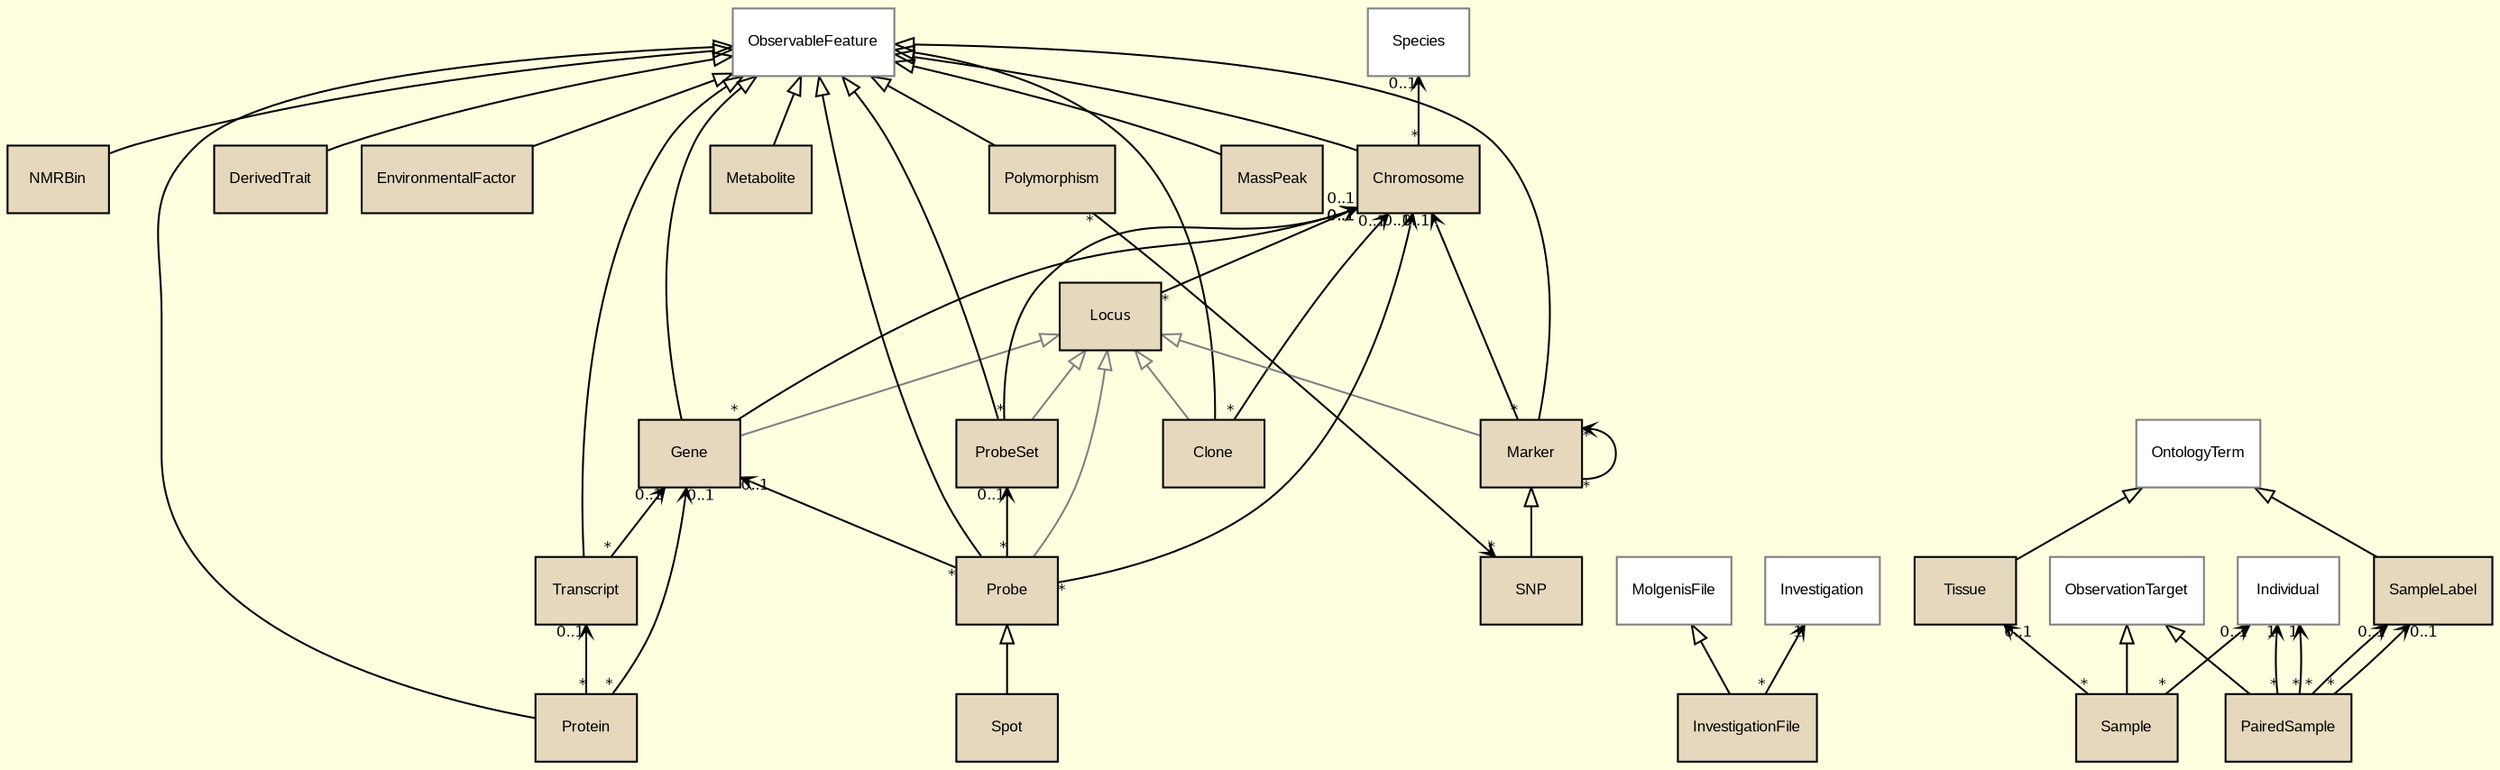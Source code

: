 digraph G {
		compound = true
		fontname = "Bitstream Vera Sans"
		fontsize = 8
		pagedir="TB"
		rankdir="BT"
		bgcolor = "lightyellow"  
		labelfloat = "true"
		mode = "hier"
		overlap = "false"
		splines = "true"
		layers = "1:2"
		clusterrank = "local"
		outputorder="edgesfirst"
		orientation = "portrait"

        node [
			fontname = "Arial"
            fontsize = 8
            shape = "record"
            color = "#808080"
            style="filled"
            fillcolor = "white"
            layer = "2"
            colorscheme = pastel19
        ]

        edge [
                fontname = "Bitstream Vera Sans"
                fontsize = 8
                layer = "1"
        ]

/* entities outside modules*/
               "Locus" [
                	    style = "filled"
                	    fillcolor =  "white"
			        	fontname = "Arial-Italic"
			        	fontcolor = "dimgrey"
			        	color = "dimgrey"
                
                        label = "{Locus}"
                ]

               "Chromosome" [
                	    style = "filled"
                	    fillcolor =  "white"
			        	fontname = "Arial"
			        	fontcolor = "black"
			        	color = "black"
                
                        label = "{Chromosome}"
                ]

               "NMRBin" [
                	    style = "filled"
                	    fillcolor =  "white"
			        	fontname = "Arial"
			        	fontcolor = "black"
			        	color = "black"
                
                        label = "{NMRBin}"
                ]

               "Clone" [
                	    style = "filled"
                	    fillcolor =  "white"
			        	fontname = "Arial"
			        	fontcolor = "black"
			        	color = "black"
                
                        label = "{Clone}"
                ]

               "DerivedTrait" [
                	    style = "filled"
                	    fillcolor =  "white"
			        	fontname = "Arial"
			        	fontcolor = "black"
			        	color = "black"
                
                        label = "{DerivedTrait}"
                ]

               "EnvironmentalFactor" [
                	    style = "filled"
                	    fillcolor =  "white"
			        	fontname = "Arial"
			        	fontcolor = "black"
			        	color = "black"
                
                        label = "{EnvironmentalFactor}"
                ]

               "Gene" [
                	    style = "filled"
                	    fillcolor =  "white"
			        	fontname = "Arial"
			        	fontcolor = "black"
			        	color = "black"
                
                        label = "{Gene}"
                ]

               "Transcript" [
                	    style = "filled"
                	    fillcolor =  "white"
			        	fontname = "Arial"
			        	fontcolor = "black"
			        	color = "black"
                
                        label = "{Transcript}"
                ]

               "Protein" [
                	    style = "filled"
                	    fillcolor =  "white"
			        	fontname = "Arial"
			        	fontcolor = "black"
			        	color = "black"
                
                        label = "{Protein}"
                ]

               "Metabolite" [
                	    style = "filled"
                	    fillcolor =  "white"
			        	fontname = "Arial"
			        	fontcolor = "black"
			        	color = "black"
                
                        label = "{Metabolite}"
                ]

               "Marker" [
                	    style = "filled"
                	    fillcolor =  "white"
			        	fontname = "Arial"
			        	fontcolor = "black"
			        	color = "black"
                
                        label = "{Marker}"
                ]

               "SNP" [
                	    style = "filled"
                	    fillcolor =  "white"
			        	fontname = "Arial"
			        	fontcolor = "black"
			        	color = "black"
                
                        label = "{SNP}"
                ]

               "Polymorphism" [
                	    style = "filled"
                	    fillcolor =  "white"
			        	fontname = "Arial"
			        	fontcolor = "black"
			        	color = "black"
                
                        label = "{Polymorphism}"
                ]

               "Probe" [
                	    style = "filled"
                	    fillcolor =  "white"
			        	fontname = "Arial"
			        	fontcolor = "black"
			        	color = "black"
                
                        label = "{Probe}"
                ]

               "Spot" [
                	    style = "filled"
                	    fillcolor =  "white"
			        	fontname = "Arial"
			        	fontcolor = "black"
			        	color = "black"
                
                        label = "{Spot}"
                ]

               "ProbeSet" [
                	    style = "filled"
                	    fillcolor =  "white"
			        	fontname = "Arial"
			        	fontcolor = "black"
			        	color = "black"
                
                        label = "{ProbeSet}"
                ]

               "MassPeak" [
                	    style = "filled"
                	    fillcolor =  "white"
			        	fontname = "Arial"
			        	fontcolor = "black"
			        	color = "black"
                
                        label = "{MassPeak}"
                ]

               "InvestigationFile" [
                	    style = "filled"
                	    fillcolor =  "white"
			        	fontname = "Arial"
			        	fontcolor = "black"
			        	color = "black"
                
                        label = "{InvestigationFile}"
                ]

               "Tissue" [
                	    style = "filled"
                	    fillcolor =  "white"
			        	fontname = "Arial"
			        	fontcolor = "black"
			        	color = "black"
                
                        label = "{Tissue}"
                ]

               "SampleLabel" [
                	    style = "filled"
                	    fillcolor =  "white"
			        	fontname = "Arial"
			        	fontcolor = "black"
			        	color = "black"
                
                        label = "{SampleLabel}"
                ]

               "Sample" [
                	    style = "filled"
                	    fillcolor =  "white"
			        	fontname = "Arial"
			        	fontcolor = "black"
			        	color = "black"
                
                        label = "{Sample}"
                ]

               "PairedSample" [
                	    style = "filled"
                	    fillcolor =  "white"
			        	fontname = "Arial"
			        	fontcolor = "black"
			        	color = "black"
                
                        label = "{PairedSample}"
                ]

/*entities inside modules*/
/*        subgraph cluster_0 {
        		rankdir = "TB"
        		pagedir = "TB"
                label = "org.molgenis.auth"
                labelloc = bottom
                colorscheme = pastel19
                fillcolor = 1
                style="filled"*/

/*        }  */
/*        subgraph cluster_1 {
        		rankdir = "TB"
        		pagedir = "TB"
                label = "org.molgenis.core"
                labelloc = bottom
                colorscheme = pastel19
                fillcolor = 2
                style="filled"*/

/*        }  */
/*        subgraph cluster_2 {
        		rankdir = "TB"
        		pagedir = "TB"
                label = "org.molgenis.data"
                labelloc = bottom
                colorscheme = pastel19
                fillcolor = 3
                style="filled"*/

/*        }  */
/*        subgraph cluster_3 {
        		rankdir = "TB"
        		pagedir = "TB"
                label = "org.molgenis.organization"
                labelloc = bottom
                colorscheme = pastel19
                fillcolor = 4
                style="filled"*/

/*        }  */
/*        subgraph cluster_4 {
        		rankdir = "TB"
        		pagedir = "TB"
                label = "org.molgenis.pheno"
                labelloc = bottom
                colorscheme = pastel19
                fillcolor = 5
                style="filled"*/

/*        }  */
/*        subgraph cluster_5 {
        		rankdir = "TB"
        		pagedir = "TB"
                label = "org.molgenis.protocol"
                labelloc = bottom
                colorscheme = pastel19
                fillcolor = 6
                style="filled"*/

/*        }  */
/*        subgraph cluster_6 {
        		rankdir = "TB"
        		pagedir = "TB"
                label = "org.molgenis.xgap"
                labelloc = bottom
                colorscheme = pastel19
                fillcolor = 7
                style="filled"*/

                "Locus" [
                	    style = "filled"
                	    fillcolor =  "7"
			        	fontname = "Arial-Italic"
			        	fontcolor = "dimgrey"
			        	color = "dimgrey"
                
                        label = "{Locus}"
                ]
                "Chromosome" [
                	    style = "filled"
                	    fillcolor =  "7"
			        	fontname = "Arial"
			        	fontcolor = "black"
			        	color = "black"
                
                        label = "{Chromosome}"
                ]
                "NMRBin" [
                	    style = "filled"
                	    fillcolor =  "7"
			        	fontname = "Arial"
			        	fontcolor = "black"
			        	color = "black"
                
                        label = "{NMRBin}"
                ]
                "Clone" [
                	    style = "filled"
                	    fillcolor =  "7"
			        	fontname = "Arial"
			        	fontcolor = "black"
			        	color = "black"
                
                        label = "{Clone}"
                ]
                "DerivedTrait" [
                	    style = "filled"
                	    fillcolor =  "7"
			        	fontname = "Arial"
			        	fontcolor = "black"
			        	color = "black"
                
                        label = "{DerivedTrait}"
                ]
                "EnvironmentalFactor" [
                	    style = "filled"
                	    fillcolor =  "7"
			        	fontname = "Arial"
			        	fontcolor = "black"
			        	color = "black"
                
                        label = "{EnvironmentalFactor}"
                ]
                "Gene" [
                	    style = "filled"
                	    fillcolor =  "7"
			        	fontname = "Arial"
			        	fontcolor = "black"
			        	color = "black"
                
                        label = "{Gene}"
                ]
                "Transcript" [
                	    style = "filled"
                	    fillcolor =  "7"
			        	fontname = "Arial"
			        	fontcolor = "black"
			        	color = "black"
                
                        label = "{Transcript}"
                ]
                "Protein" [
                	    style = "filled"
                	    fillcolor =  "7"
			        	fontname = "Arial"
			        	fontcolor = "black"
			        	color = "black"
                
                        label = "{Protein}"
                ]
                "Metabolite" [
                	    style = "filled"
                	    fillcolor =  "7"
			        	fontname = "Arial"
			        	fontcolor = "black"
			        	color = "black"
                
                        label = "{Metabolite}"
                ]
                "Marker" [
                	    style = "filled"
                	    fillcolor =  "7"
			        	fontname = "Arial"
			        	fontcolor = "black"
			        	color = "black"
                
                        label = "{Marker}"
                ]
                "SNP" [
                	    style = "filled"
                	    fillcolor =  "7"
			        	fontname = "Arial"
			        	fontcolor = "black"
			        	color = "black"
                
                        label = "{SNP}"
                ]
                "Polymorphism" [
                	    style = "filled"
                	    fillcolor =  "7"
			        	fontname = "Arial"
			        	fontcolor = "black"
			        	color = "black"
                
                        label = "{Polymorphism}"
                ]
                "Probe" [
                	    style = "filled"
                	    fillcolor =  "7"
			        	fontname = "Arial"
			        	fontcolor = "black"
			        	color = "black"
                
                        label = "{Probe}"
                ]
                "Spot" [
                	    style = "filled"
                	    fillcolor =  "7"
			        	fontname = "Arial"
			        	fontcolor = "black"
			        	color = "black"
                
                        label = "{Spot}"
                ]
                "ProbeSet" [
                	    style = "filled"
                	    fillcolor =  "7"
			        	fontname = "Arial"
			        	fontcolor = "black"
			        	color = "black"
                
                        label = "{ProbeSet}"
                ]
                "MassPeak" [
                	    style = "filled"
                	    fillcolor =  "7"
			        	fontname = "Arial"
			        	fontcolor = "black"
			        	color = "black"
                
                        label = "{MassPeak}"
                ]
                "InvestigationFile" [
                	    style = "filled"
                	    fillcolor =  "7"
			        	fontname = "Arial"
			        	fontcolor = "black"
			        	color = "black"
                
                        label = "{InvestigationFile}"
                ]
                "Tissue" [
                	    style = "filled"
                	    fillcolor =  "7"
			        	fontname = "Arial"
			        	fontcolor = "black"
			        	color = "black"
                
                        label = "{Tissue}"
                ]
                "SampleLabel" [
                	    style = "filled"
                	    fillcolor =  "7"
			        	fontname = "Arial"
			        	fontcolor = "black"
			        	color = "black"
                
                        label = "{SampleLabel}"
                ]
                "Sample" [
                	    style = "filled"
                	    fillcolor =  "7"
			        	fontname = "Arial"
			        	fontcolor = "black"
			        	color = "black"
                
                        label = "{Sample}"
                ]
                "PairedSample" [
                	    style = "filled"
                	    fillcolor =  "7"
			        	fontname = "Arial"
			        	fontcolor = "black"
			        	color = "black"
                
                        label = "{PairedSample}"
                ]
/*        }  */
/*        subgraph cluster_7 {
        		rankdir = "TB"
        		pagedir = "TB"
                label = "org.molgenis.cluster"
                labelloc = bottom
                colorscheme = pastel19
                fillcolor = 8
                style="filled"*/

/*        }  */
/*        subgraph cluster_8 {
        		rankdir = "TB"
        		pagedir = "TB"
                label = "org.molgenis.hemodb"
                labelloc = bottom
                colorscheme = pastel19
                fillcolor = 9
                style="filled"*/

/*        }  */

/*inheritance relationships*/
        edge [
                arrowhead = "empty"
                color = "black"
        ]
        "Chromosome" -> "ObservableFeature"
        "NMRBin" -> "ObservableFeature"
        "Clone" -> "ObservableFeature"
        "DerivedTrait" -> "ObservableFeature"
        "EnvironmentalFactor" -> "ObservableFeature"
        "Gene" -> "ObservableFeature"
        "Transcript" -> "ObservableFeature"
        "Protein" -> "ObservableFeature"
        "Metabolite" -> "ObservableFeature"
        "Marker" -> "ObservableFeature"
        "SNP" -> "Marker"
        "Polymorphism" -> "ObservableFeature"
        "Probe" -> "ObservableFeature"
        "Spot" -> "Probe"
        "ProbeSet" -> "ObservableFeature"
        "MassPeak" -> "ObservableFeature"
        "InvestigationFile" -> "MolgenisFile"
        "Tissue" -> "OntologyTerm"
        "SampleLabel" -> "OntologyTerm"
        "Sample" -> "ObservationTarget"
        "PairedSample" -> "ObservationTarget"

/*interface relationships*/
        edge [
                color = "#808080"
        ]
    	"Clone" -> "Locus"
    	"Gene" -> "Locus"
    	"Marker" -> "Locus"
    	"Probe" -> "Locus"
    	"ProbeSet" -> "Locus"

/*one to many 'xref' foreign key relationships*/
        edge [
                arrowhead = "open"
                arrowsize = 0.6
                color = "black"
        ]
		"Locus" -> "Chromosome" [
			headlabel = "0..1"
			taillabel = "*"
		]
		"Chromosome" -> "Species" [
			headlabel = "0..1"
			taillabel = "*"
		]
		"Clone" -> "Chromosome" [
			headlabel = "0..1"
			taillabel = "*"
		]
		"Gene" -> "Chromosome" [
			headlabel = "0..1"
			taillabel = "*"
		]
		"Transcript" -> "Gene" [
			headlabel = "0..1"
			taillabel = "*"
		]
		"Protein" -> "Gene" [
			headlabel = "0..1"
			taillabel = "*"
		]
		"Protein" -> "Transcript" [
			headlabel = "0..1"
			taillabel = "*"
		]
		"Marker" -> "Chromosome" [
			headlabel = "0..1"
			taillabel = "*"
		]
		"Probe" -> "ProbeSet" [
			headlabel = "0..1"
			taillabel = "*"
		]
		"Probe" -> "Gene" [
			headlabel = "0..1"
			taillabel = "*"
		]
		"Probe" -> "Chromosome" [
			headlabel = "0..1"
			taillabel = "*"
		]
		"ProbeSet" -> "Chromosome" [
			headlabel = "0..1"
			taillabel = "*"
		]
		"InvestigationFile" -> "Investigation" [
			headlabel = "1"
			taillabel = "*"
		]
		"Sample" -> "Individual" [
			headlabel = "0..1"
			taillabel = "*"
		]
		"Sample" -> "Tissue" [
			headlabel = "0..1"
			taillabel = "*"
		]
		"PairedSample" -> "Individual" [
			headlabel = "1"
			taillabel = "*"
		]
		"PairedSample" -> "SampleLabel" [
			headlabel = "0..1"
			taillabel = "*"
		]
		"PairedSample" -> "Individual" [
			headlabel = "1"
			taillabel = "*"
		]
		"PairedSample" -> "SampleLabel" [
			headlabel = "0..1"
			taillabel = "*"
		]
        
        
/*many to many 'mref' foreign key relationships*/
        edge [
             arrowtail = "open"
             color = "black"
             headlabel = "*"
             taillabel = "*"
             arrowsize = 0.6
             constraint = false
        ]
		"Marker" -> "Marker"[
			]
		"Polymorphism" -> "SNP"[
			]
}